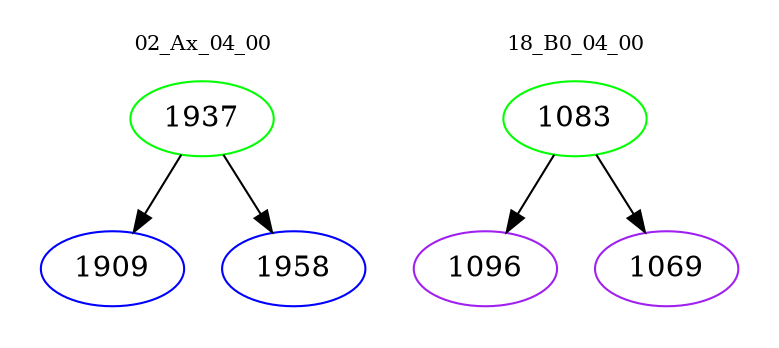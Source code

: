 digraph{
subgraph cluster_0 {
color = white
label = "02_Ax_04_00";
fontsize=10;
T0_1937 [label="1937", color="green"]
T0_1937 -> T0_1909 [color="black"]
T0_1909 [label="1909", color="blue"]
T0_1937 -> T0_1958 [color="black"]
T0_1958 [label="1958", color="blue"]
}
subgraph cluster_1 {
color = white
label = "18_B0_04_00";
fontsize=10;
T1_1083 [label="1083", color="green"]
T1_1083 -> T1_1096 [color="black"]
T1_1096 [label="1096", color="purple"]
T1_1083 -> T1_1069 [color="black"]
T1_1069 [label="1069", color="purple"]
}
}
